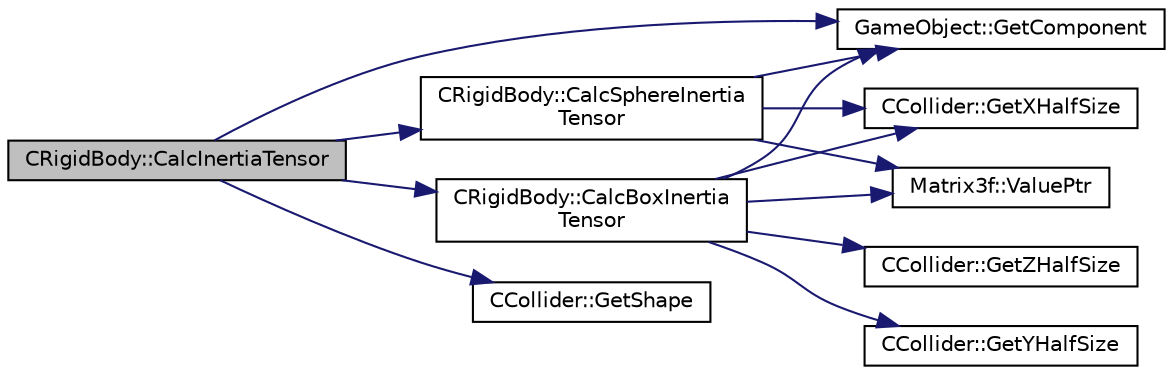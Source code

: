 digraph "CRigidBody::CalcInertiaTensor"
{
 // LATEX_PDF_SIZE
  edge [fontname="Helvetica",fontsize="10",labelfontname="Helvetica",labelfontsize="10"];
  node [fontname="Helvetica",fontsize="10",shape=record];
  rankdir="LR";
  Node15 [label="CRigidBody::CalcInertiaTensor",height=0.2,width=0.4,color="black", fillcolor="grey75", style="filled", fontcolor="black",tooltip=" "];
  Node15 -> Node16 [color="midnightblue",fontsize="10",style="solid",fontname="Helvetica"];
  Node16 [label="GameObject::GetComponent",height=0.2,width=0.4,color="black", fillcolor="white", style="filled",URL="$class_game_object.html#a5ba3b458e6bee6ea5aedd5c8cdeabf18",tooltip="component accessor"];
  Node15 -> Node17 [color="midnightblue",fontsize="10",style="solid",fontname="Helvetica"];
  Node17 [label="CCollider::GetShape",height=0.2,width=0.4,color="black", fillcolor="white", style="filled",URL="$class_c_collider.html#a2316c5d4e3e358ceda7a9fa1a0f7ca9a",tooltip=" "];
  Node15 -> Node18 [color="midnightblue",fontsize="10",style="solid",fontname="Helvetica"];
  Node18 [label="CRigidBody::CalcBoxInertia\lTensor",height=0.2,width=0.4,color="black", fillcolor="white", style="filled",URL="$class_c_rigid_body.html#ac182cbd959cc35dccc5f138b836d58ee",tooltip=" "];
  Node18 -> Node16 [color="midnightblue",fontsize="10",style="solid",fontname="Helvetica"];
  Node18 -> Node19 [color="midnightblue",fontsize="10",style="solid",fontname="Helvetica"];
  Node19 [label="Matrix3f::ValuePtr",height=0.2,width=0.4,color="black", fillcolor="white", style="filled",URL="$class_matrix3f.html#a9964d1a13fcaad0f1216e549b3a16f1e",tooltip=" "];
  Node18 -> Node20 [color="midnightblue",fontsize="10",style="solid",fontname="Helvetica"];
  Node20 [label="CCollider::GetYHalfSize",height=0.2,width=0.4,color="black", fillcolor="white", style="filled",URL="$class_c_collider.html#adc57445c09f3fbb914cd3dbde5744d92",tooltip=" "];
  Node18 -> Node21 [color="midnightblue",fontsize="10",style="solid",fontname="Helvetica"];
  Node21 [label="CCollider::GetZHalfSize",height=0.2,width=0.4,color="black", fillcolor="white", style="filled",URL="$class_c_collider.html#ae3bb4b5e42fe2229e683293704bf5f21",tooltip=" "];
  Node18 -> Node22 [color="midnightblue",fontsize="10",style="solid",fontname="Helvetica"];
  Node22 [label="CCollider::GetXHalfSize",height=0.2,width=0.4,color="black", fillcolor="white", style="filled",URL="$class_c_collider.html#a36a5a3437c8d1b7e07228249c1a48b53",tooltip=" "];
  Node15 -> Node23 [color="midnightblue",fontsize="10",style="solid",fontname="Helvetica"];
  Node23 [label="CRigidBody::CalcSphereInertia\lTensor",height=0.2,width=0.4,color="black", fillcolor="white", style="filled",URL="$class_c_rigid_body.html#a86f4d96fdc03ef2b8e52ad67cc7c536d",tooltip=" "];
  Node23 -> Node16 [color="midnightblue",fontsize="10",style="solid",fontname="Helvetica"];
  Node23 -> Node19 [color="midnightblue",fontsize="10",style="solid",fontname="Helvetica"];
  Node23 -> Node22 [color="midnightblue",fontsize="10",style="solid",fontname="Helvetica"];
}
